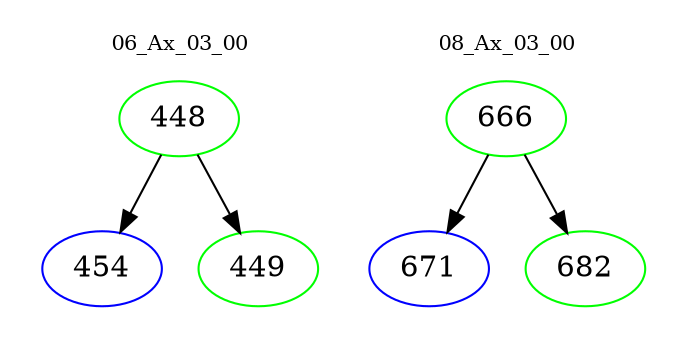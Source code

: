 digraph{
subgraph cluster_0 {
color = white
label = "06_Ax_03_00";
fontsize=10;
T0_448 [label="448", color="green"]
T0_448 -> T0_454 [color="black"]
T0_454 [label="454", color="blue"]
T0_448 -> T0_449 [color="black"]
T0_449 [label="449", color="green"]
}
subgraph cluster_1 {
color = white
label = "08_Ax_03_00";
fontsize=10;
T1_666 [label="666", color="green"]
T1_666 -> T1_671 [color="black"]
T1_671 [label="671", color="blue"]
T1_666 -> T1_682 [color="black"]
T1_682 [label="682", color="green"]
}
}
